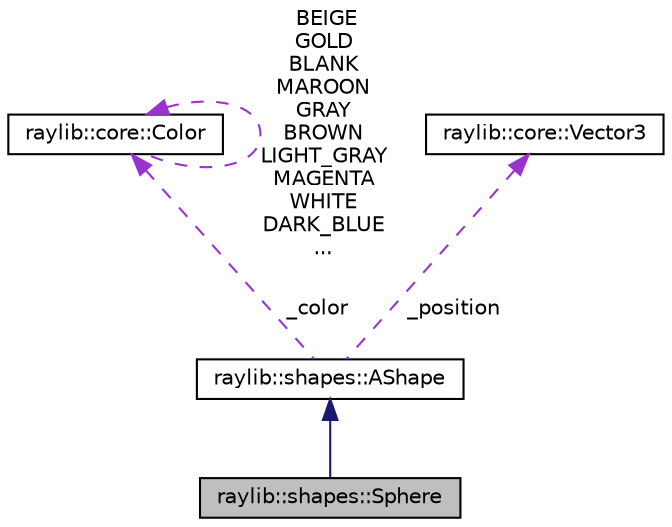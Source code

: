 digraph "raylib::shapes::Sphere"
{
 // LATEX_PDF_SIZE
  edge [fontname="Helvetica",fontsize="10",labelfontname="Helvetica",labelfontsize="10"];
  node [fontname="Helvetica",fontsize="10",shape=record];
  Node1 [label="raylib::shapes::Sphere",height=0.2,width=0.4,color="black", fillcolor="grey75", style="filled", fontcolor="black",tooltip="3D shape representing a sphere."];
  Node2 -> Node1 [dir="back",color="midnightblue",fontsize="10",style="solid",fontname="Helvetica"];
  Node2 [label="raylib::shapes::AShape",height=0.2,width=0.4,color="black", fillcolor="white", style="filled",URL="$classraylib_1_1shapes_1_1_a_shape.html",tooltip=" "];
  Node3 -> Node2 [dir="back",color="darkorchid3",fontsize="10",style="dashed",label=" _color" ,fontname="Helvetica"];
  Node3 [label="raylib::core::Color",height=0.2,width=0.4,color="black", fillcolor="white", style="filled",URL="$structraylib_1_1core_1_1_color.html",tooltip="The Color struct that encapsulates the raylib Color struct."];
  Node3 -> Node3 [dir="back",color="darkorchid3",fontsize="10",style="dashed",label=" BEIGE\nGOLD\nBLANK\nMAROON\nGRAY\nBROWN\nLIGHT_GRAY\nMAGENTA\nWHITE\nDARK_BLUE\n..." ,fontname="Helvetica"];
  Node4 -> Node2 [dir="back",color="darkorchid3",fontsize="10",style="dashed",label=" _position" ,fontname="Helvetica"];
  Node4 [label="raylib::core::Vector3",height=0.2,width=0.4,color="black", fillcolor="white", style="filled",URL="$structraylib_1_1core_1_1_vector3.html",tooltip="The Vector3 struct (compatible with the raylib Vector3)"];
}
